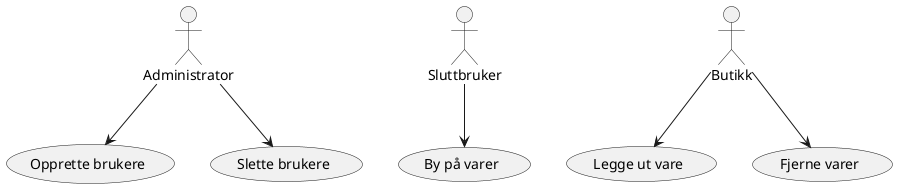 @startuml use-case
:Administrator: --> (Opprette brukere)
:Administrator: --> (Slette brukere)
:Sluttbruker: --> (By på varer)
:Butikk: --> (Legge ut vare)
:Butikk: --> (Fjerne varer)
@enduml